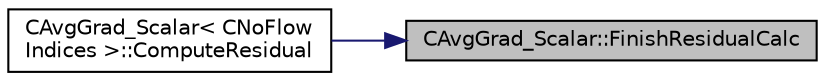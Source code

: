 digraph "CAvgGrad_Scalar::FinishResidualCalc"
{
 // LATEX_PDF_SIZE
  edge [fontname="Helvetica",fontsize="10",labelfontname="Helvetica",labelfontsize="10"];
  node [fontname="Helvetica",fontsize="10",shape=record];
  rankdir="RL";
  Node1 [label="CAvgGrad_Scalar::FinishResidualCalc",height=0.2,width=0.4,color="black", fillcolor="grey75", style="filled", fontcolor="black",tooltip="Model-specific steps in the ComputeResidual method, derived classes should compute the Flux and Jacob..."];
  Node1 -> Node2 [dir="back",color="midnightblue",fontsize="10",style="solid",fontname="Helvetica"];
  Node2 [label="CAvgGrad_Scalar\< CNoFlow\lIndices \>::ComputeResidual",height=0.2,width=0.4,color="black", fillcolor="white", style="filled",URL="$classCAvgGrad__Scalar.html#a04be01597eab746241e04edf5c00ed0e",tooltip="Compute the viscous residual using an average of gradients without correction."];
}
